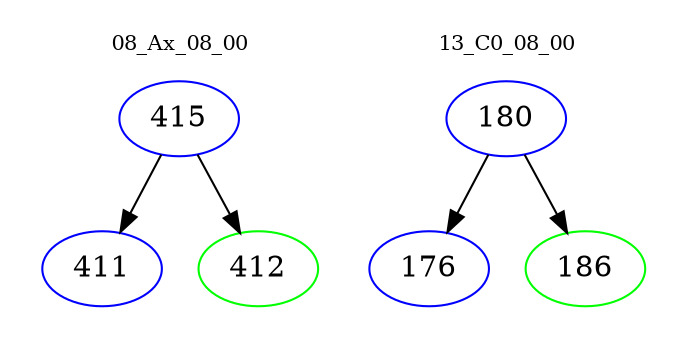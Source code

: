 digraph{
subgraph cluster_0 {
color = white
label = "08_Ax_08_00";
fontsize=10;
T0_415 [label="415", color="blue"]
T0_415 -> T0_411 [color="black"]
T0_411 [label="411", color="blue"]
T0_415 -> T0_412 [color="black"]
T0_412 [label="412", color="green"]
}
subgraph cluster_1 {
color = white
label = "13_C0_08_00";
fontsize=10;
T1_180 [label="180", color="blue"]
T1_180 -> T1_176 [color="black"]
T1_176 [label="176", color="blue"]
T1_180 -> T1_186 [color="black"]
T1_186 [label="186", color="green"]
}
}
